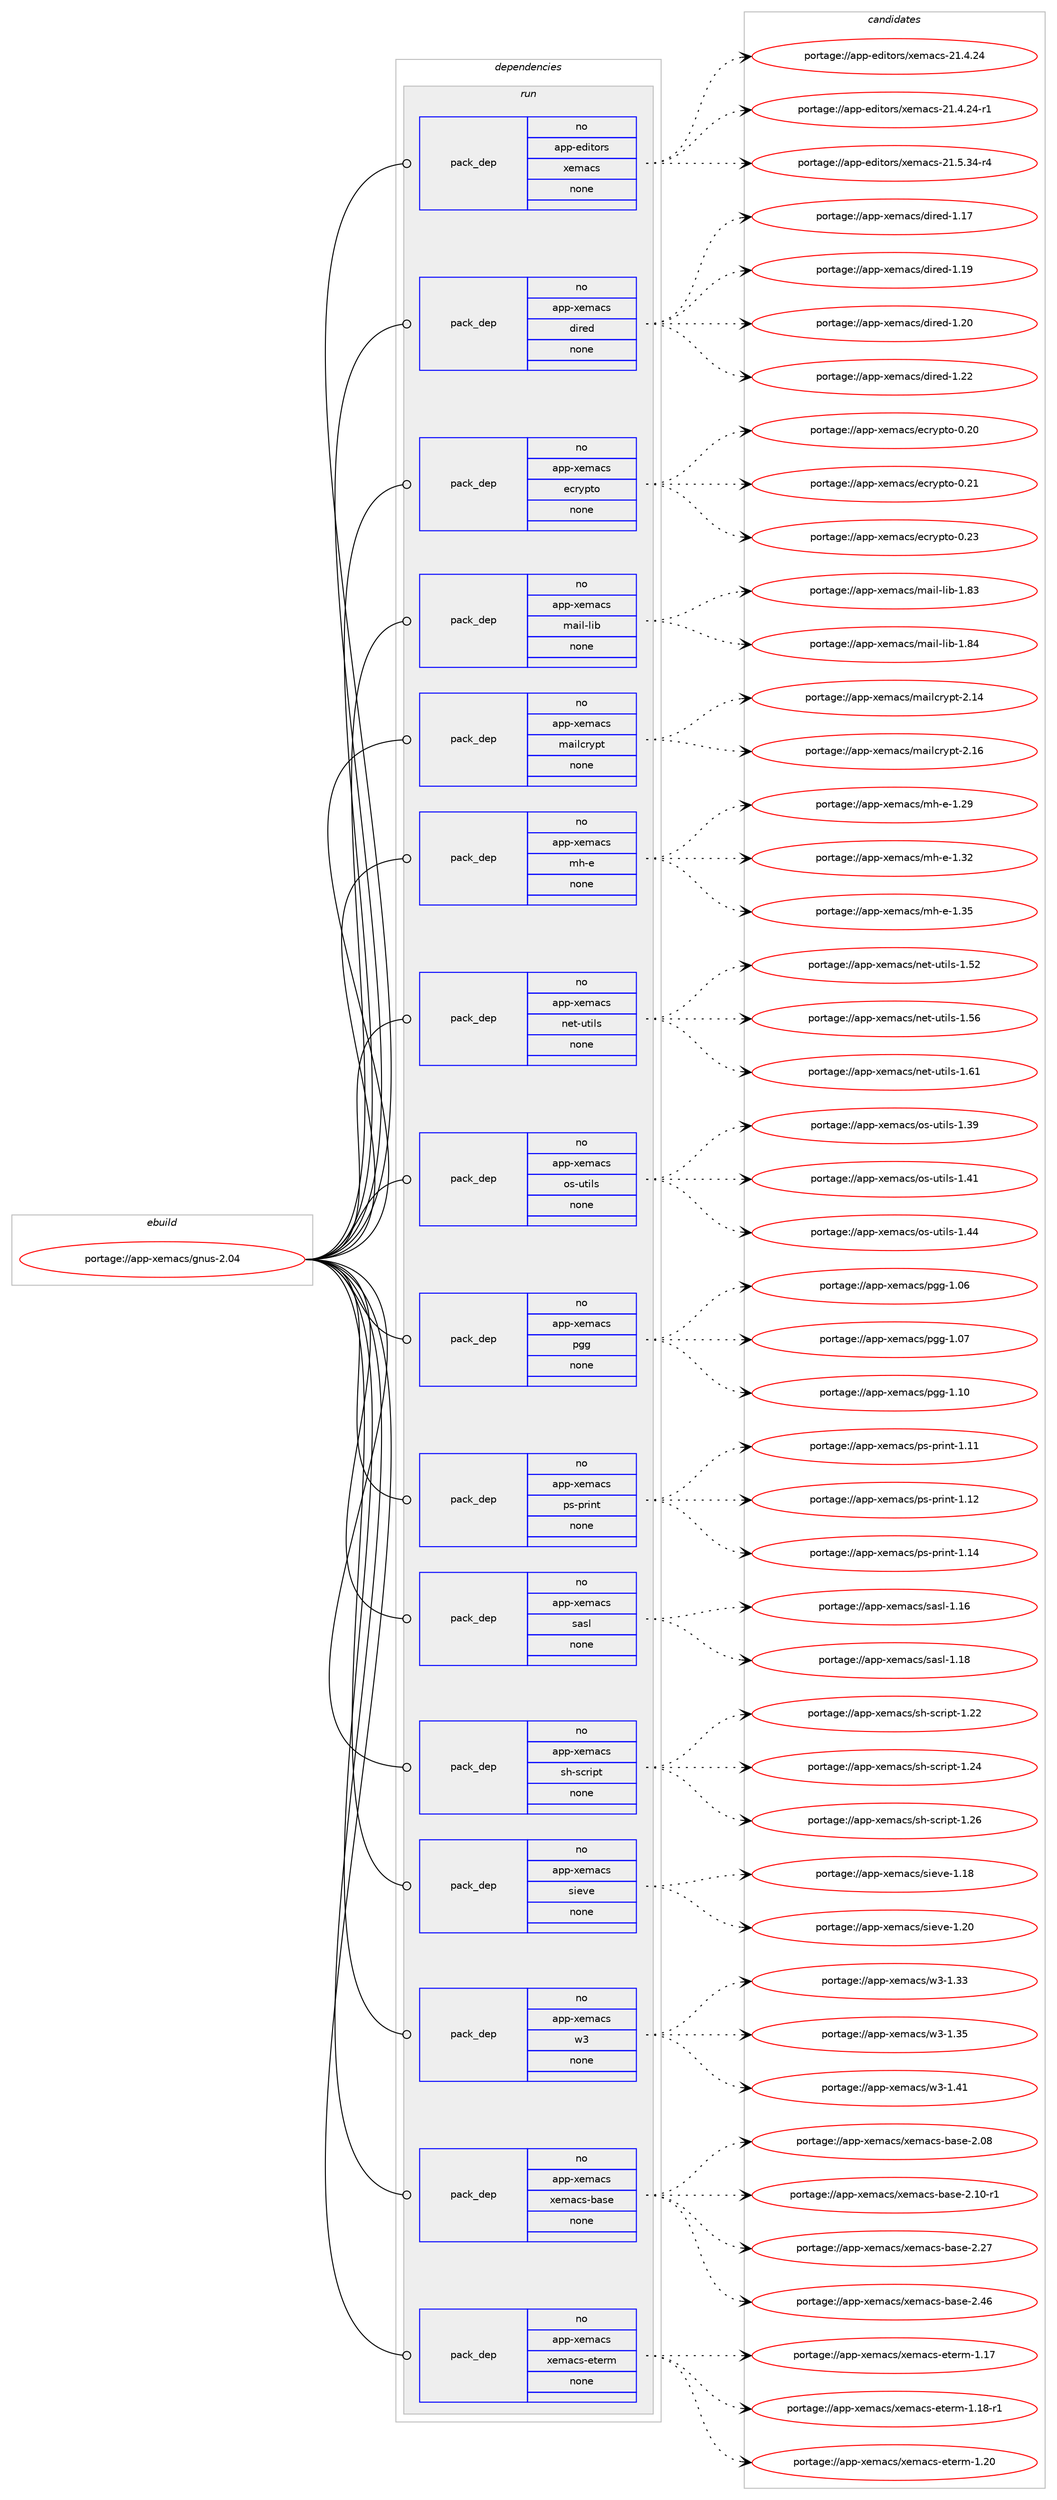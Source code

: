 digraph prolog {

# *************
# Graph options
# *************

newrank=true;
concentrate=true;
compound=true;
graph [rankdir=LR,fontname=Helvetica,fontsize=10,ranksep=1.5];#, ranksep=2.5, nodesep=0.2];
edge  [arrowhead=vee];
node  [fontname=Helvetica,fontsize=10];

# **********
# The ebuild
# **********

subgraph cluster_leftcol {
color=gray;
rank=same;
label=<<i>ebuild</i>>;
id [label="portage://app-xemacs/gnus-2.04", color=red, width=4, href="../app-xemacs/gnus-2.04.svg"];
}

# ****************
# The dependencies
# ****************

subgraph cluster_midcol {
color=gray;
label=<<i>dependencies</i>>;
subgraph cluster_compile {
fillcolor="#eeeeee";
style=filled;
label=<<i>compile</i>>;
}
subgraph cluster_compileandrun {
fillcolor="#eeeeee";
style=filled;
label=<<i>compile and run</i>>;
}
subgraph cluster_run {
fillcolor="#eeeeee";
style=filled;
label=<<i>run</i>>;
subgraph pack37782 {
dependency50625 [label=<<TABLE BORDER="0" CELLBORDER="1" CELLSPACING="0" CELLPADDING="4" WIDTH="220"><TR><TD ROWSPAN="6" CELLPADDING="30">pack_dep</TD></TR><TR><TD WIDTH="110">no</TD></TR><TR><TD>app-editors</TD></TR><TR><TD>xemacs</TD></TR><TR><TD>none</TD></TR><TR><TD></TD></TR></TABLE>>, shape=none, color=blue];
}
id:e -> dependency50625:w [weight=20,style="solid",arrowhead="odot"];
subgraph pack37783 {
dependency50626 [label=<<TABLE BORDER="0" CELLBORDER="1" CELLSPACING="0" CELLPADDING="4" WIDTH="220"><TR><TD ROWSPAN="6" CELLPADDING="30">pack_dep</TD></TR><TR><TD WIDTH="110">no</TD></TR><TR><TD>app-xemacs</TD></TR><TR><TD>dired</TD></TR><TR><TD>none</TD></TR><TR><TD></TD></TR></TABLE>>, shape=none, color=blue];
}
id:e -> dependency50626:w [weight=20,style="solid",arrowhead="odot"];
subgraph pack37784 {
dependency50627 [label=<<TABLE BORDER="0" CELLBORDER="1" CELLSPACING="0" CELLPADDING="4" WIDTH="220"><TR><TD ROWSPAN="6" CELLPADDING="30">pack_dep</TD></TR><TR><TD WIDTH="110">no</TD></TR><TR><TD>app-xemacs</TD></TR><TR><TD>ecrypto</TD></TR><TR><TD>none</TD></TR><TR><TD></TD></TR></TABLE>>, shape=none, color=blue];
}
id:e -> dependency50627:w [weight=20,style="solid",arrowhead="odot"];
subgraph pack37785 {
dependency50628 [label=<<TABLE BORDER="0" CELLBORDER="1" CELLSPACING="0" CELLPADDING="4" WIDTH="220"><TR><TD ROWSPAN="6" CELLPADDING="30">pack_dep</TD></TR><TR><TD WIDTH="110">no</TD></TR><TR><TD>app-xemacs</TD></TR><TR><TD>mail-lib</TD></TR><TR><TD>none</TD></TR><TR><TD></TD></TR></TABLE>>, shape=none, color=blue];
}
id:e -> dependency50628:w [weight=20,style="solid",arrowhead="odot"];
subgraph pack37786 {
dependency50629 [label=<<TABLE BORDER="0" CELLBORDER="1" CELLSPACING="0" CELLPADDING="4" WIDTH="220"><TR><TD ROWSPAN="6" CELLPADDING="30">pack_dep</TD></TR><TR><TD WIDTH="110">no</TD></TR><TR><TD>app-xemacs</TD></TR><TR><TD>mailcrypt</TD></TR><TR><TD>none</TD></TR><TR><TD></TD></TR></TABLE>>, shape=none, color=blue];
}
id:e -> dependency50629:w [weight=20,style="solid",arrowhead="odot"];
subgraph pack37787 {
dependency50630 [label=<<TABLE BORDER="0" CELLBORDER="1" CELLSPACING="0" CELLPADDING="4" WIDTH="220"><TR><TD ROWSPAN="6" CELLPADDING="30">pack_dep</TD></TR><TR><TD WIDTH="110">no</TD></TR><TR><TD>app-xemacs</TD></TR><TR><TD>mh-e</TD></TR><TR><TD>none</TD></TR><TR><TD></TD></TR></TABLE>>, shape=none, color=blue];
}
id:e -> dependency50630:w [weight=20,style="solid",arrowhead="odot"];
subgraph pack37788 {
dependency50631 [label=<<TABLE BORDER="0" CELLBORDER="1" CELLSPACING="0" CELLPADDING="4" WIDTH="220"><TR><TD ROWSPAN="6" CELLPADDING="30">pack_dep</TD></TR><TR><TD WIDTH="110">no</TD></TR><TR><TD>app-xemacs</TD></TR><TR><TD>net-utils</TD></TR><TR><TD>none</TD></TR><TR><TD></TD></TR></TABLE>>, shape=none, color=blue];
}
id:e -> dependency50631:w [weight=20,style="solid",arrowhead="odot"];
subgraph pack37789 {
dependency50632 [label=<<TABLE BORDER="0" CELLBORDER="1" CELLSPACING="0" CELLPADDING="4" WIDTH="220"><TR><TD ROWSPAN="6" CELLPADDING="30">pack_dep</TD></TR><TR><TD WIDTH="110">no</TD></TR><TR><TD>app-xemacs</TD></TR><TR><TD>os-utils</TD></TR><TR><TD>none</TD></TR><TR><TD></TD></TR></TABLE>>, shape=none, color=blue];
}
id:e -> dependency50632:w [weight=20,style="solid",arrowhead="odot"];
subgraph pack37790 {
dependency50633 [label=<<TABLE BORDER="0" CELLBORDER="1" CELLSPACING="0" CELLPADDING="4" WIDTH="220"><TR><TD ROWSPAN="6" CELLPADDING="30">pack_dep</TD></TR><TR><TD WIDTH="110">no</TD></TR><TR><TD>app-xemacs</TD></TR><TR><TD>pgg</TD></TR><TR><TD>none</TD></TR><TR><TD></TD></TR></TABLE>>, shape=none, color=blue];
}
id:e -> dependency50633:w [weight=20,style="solid",arrowhead="odot"];
subgraph pack37791 {
dependency50634 [label=<<TABLE BORDER="0" CELLBORDER="1" CELLSPACING="0" CELLPADDING="4" WIDTH="220"><TR><TD ROWSPAN="6" CELLPADDING="30">pack_dep</TD></TR><TR><TD WIDTH="110">no</TD></TR><TR><TD>app-xemacs</TD></TR><TR><TD>ps-print</TD></TR><TR><TD>none</TD></TR><TR><TD></TD></TR></TABLE>>, shape=none, color=blue];
}
id:e -> dependency50634:w [weight=20,style="solid",arrowhead="odot"];
subgraph pack37792 {
dependency50635 [label=<<TABLE BORDER="0" CELLBORDER="1" CELLSPACING="0" CELLPADDING="4" WIDTH="220"><TR><TD ROWSPAN="6" CELLPADDING="30">pack_dep</TD></TR><TR><TD WIDTH="110">no</TD></TR><TR><TD>app-xemacs</TD></TR><TR><TD>sasl</TD></TR><TR><TD>none</TD></TR><TR><TD></TD></TR></TABLE>>, shape=none, color=blue];
}
id:e -> dependency50635:w [weight=20,style="solid",arrowhead="odot"];
subgraph pack37793 {
dependency50636 [label=<<TABLE BORDER="0" CELLBORDER="1" CELLSPACING="0" CELLPADDING="4" WIDTH="220"><TR><TD ROWSPAN="6" CELLPADDING="30">pack_dep</TD></TR><TR><TD WIDTH="110">no</TD></TR><TR><TD>app-xemacs</TD></TR><TR><TD>sh-script</TD></TR><TR><TD>none</TD></TR><TR><TD></TD></TR></TABLE>>, shape=none, color=blue];
}
id:e -> dependency50636:w [weight=20,style="solid",arrowhead="odot"];
subgraph pack37794 {
dependency50637 [label=<<TABLE BORDER="0" CELLBORDER="1" CELLSPACING="0" CELLPADDING="4" WIDTH="220"><TR><TD ROWSPAN="6" CELLPADDING="30">pack_dep</TD></TR><TR><TD WIDTH="110">no</TD></TR><TR><TD>app-xemacs</TD></TR><TR><TD>sieve</TD></TR><TR><TD>none</TD></TR><TR><TD></TD></TR></TABLE>>, shape=none, color=blue];
}
id:e -> dependency50637:w [weight=20,style="solid",arrowhead="odot"];
subgraph pack37795 {
dependency50638 [label=<<TABLE BORDER="0" CELLBORDER="1" CELLSPACING="0" CELLPADDING="4" WIDTH="220"><TR><TD ROWSPAN="6" CELLPADDING="30">pack_dep</TD></TR><TR><TD WIDTH="110">no</TD></TR><TR><TD>app-xemacs</TD></TR><TR><TD>w3</TD></TR><TR><TD>none</TD></TR><TR><TD></TD></TR></TABLE>>, shape=none, color=blue];
}
id:e -> dependency50638:w [weight=20,style="solid",arrowhead="odot"];
subgraph pack37796 {
dependency50639 [label=<<TABLE BORDER="0" CELLBORDER="1" CELLSPACING="0" CELLPADDING="4" WIDTH="220"><TR><TD ROWSPAN="6" CELLPADDING="30">pack_dep</TD></TR><TR><TD WIDTH="110">no</TD></TR><TR><TD>app-xemacs</TD></TR><TR><TD>xemacs-base</TD></TR><TR><TD>none</TD></TR><TR><TD></TD></TR></TABLE>>, shape=none, color=blue];
}
id:e -> dependency50639:w [weight=20,style="solid",arrowhead="odot"];
subgraph pack37797 {
dependency50640 [label=<<TABLE BORDER="0" CELLBORDER="1" CELLSPACING="0" CELLPADDING="4" WIDTH="220"><TR><TD ROWSPAN="6" CELLPADDING="30">pack_dep</TD></TR><TR><TD WIDTH="110">no</TD></TR><TR><TD>app-xemacs</TD></TR><TR><TD>xemacs-eterm</TD></TR><TR><TD>none</TD></TR><TR><TD></TD></TR></TABLE>>, shape=none, color=blue];
}
id:e -> dependency50640:w [weight=20,style="solid",arrowhead="odot"];
}
}

# **************
# The candidates
# **************

subgraph cluster_choices {
rank=same;
color=gray;
label=<<i>candidates</i>>;

subgraph choice37782 {
color=black;
nodesep=1;
choiceportage97112112451011001051161111141154712010110997991154550494652465052 [label="portage://app-editors/xemacs-21.4.24", color=red, width=4,href="../app-editors/xemacs-21.4.24.svg"];
choiceportage971121124510110010511611111411547120101109979911545504946524650524511449 [label="portage://app-editors/xemacs-21.4.24-r1", color=red, width=4,href="../app-editors/xemacs-21.4.24-r1.svg"];
choiceportage971121124510110010511611111411547120101109979911545504946534651524511452 [label="portage://app-editors/xemacs-21.5.34-r4", color=red, width=4,href="../app-editors/xemacs-21.5.34-r4.svg"];
dependency50625:e -> choiceportage97112112451011001051161111141154712010110997991154550494652465052:w [style=dotted,weight="100"];
dependency50625:e -> choiceportage971121124510110010511611111411547120101109979911545504946524650524511449:w [style=dotted,weight="100"];
dependency50625:e -> choiceportage971121124510110010511611111411547120101109979911545504946534651524511452:w [style=dotted,weight="100"];
}
subgraph choice37783 {
color=black;
nodesep=1;
choiceportage97112112451201011099799115471001051141011004549464955 [label="portage://app-xemacs/dired-1.17", color=red, width=4,href="../app-xemacs/dired-1.17.svg"];
choiceportage97112112451201011099799115471001051141011004549464957 [label="portage://app-xemacs/dired-1.19", color=red, width=4,href="../app-xemacs/dired-1.19.svg"];
choiceportage97112112451201011099799115471001051141011004549465048 [label="portage://app-xemacs/dired-1.20", color=red, width=4,href="../app-xemacs/dired-1.20.svg"];
choiceportage97112112451201011099799115471001051141011004549465050 [label="portage://app-xemacs/dired-1.22", color=red, width=4,href="../app-xemacs/dired-1.22.svg"];
dependency50626:e -> choiceportage97112112451201011099799115471001051141011004549464955:w [style=dotted,weight="100"];
dependency50626:e -> choiceportage97112112451201011099799115471001051141011004549464957:w [style=dotted,weight="100"];
dependency50626:e -> choiceportage97112112451201011099799115471001051141011004549465048:w [style=dotted,weight="100"];
dependency50626:e -> choiceportage97112112451201011099799115471001051141011004549465050:w [style=dotted,weight="100"];
}
subgraph choice37784 {
color=black;
nodesep=1;
choiceportage9711211245120101109979911547101991141211121161114548465048 [label="portage://app-xemacs/ecrypto-0.20", color=red, width=4,href="../app-xemacs/ecrypto-0.20.svg"];
choiceportage9711211245120101109979911547101991141211121161114548465049 [label="portage://app-xemacs/ecrypto-0.21", color=red, width=4,href="../app-xemacs/ecrypto-0.21.svg"];
choiceportage9711211245120101109979911547101991141211121161114548465051 [label="portage://app-xemacs/ecrypto-0.23", color=red, width=4,href="../app-xemacs/ecrypto-0.23.svg"];
dependency50627:e -> choiceportage9711211245120101109979911547101991141211121161114548465048:w [style=dotted,weight="100"];
dependency50627:e -> choiceportage9711211245120101109979911547101991141211121161114548465049:w [style=dotted,weight="100"];
dependency50627:e -> choiceportage9711211245120101109979911547101991141211121161114548465051:w [style=dotted,weight="100"];
}
subgraph choice37785 {
color=black;
nodesep=1;
choiceportage97112112451201011099799115471099710510845108105984549465651 [label="portage://app-xemacs/mail-lib-1.83", color=red, width=4,href="../app-xemacs/mail-lib-1.83.svg"];
choiceportage97112112451201011099799115471099710510845108105984549465652 [label="portage://app-xemacs/mail-lib-1.84", color=red, width=4,href="../app-xemacs/mail-lib-1.84.svg"];
dependency50628:e -> choiceportage97112112451201011099799115471099710510845108105984549465651:w [style=dotted,weight="100"];
dependency50628:e -> choiceportage97112112451201011099799115471099710510845108105984549465652:w [style=dotted,weight="100"];
}
subgraph choice37786 {
color=black;
nodesep=1;
choiceportage971121124512010110997991154710997105108991141211121164550464952 [label="portage://app-xemacs/mailcrypt-2.14", color=red, width=4,href="../app-xemacs/mailcrypt-2.14.svg"];
choiceportage971121124512010110997991154710997105108991141211121164550464954 [label="portage://app-xemacs/mailcrypt-2.16", color=red, width=4,href="../app-xemacs/mailcrypt-2.16.svg"];
dependency50629:e -> choiceportage971121124512010110997991154710997105108991141211121164550464952:w [style=dotted,weight="100"];
dependency50629:e -> choiceportage971121124512010110997991154710997105108991141211121164550464954:w [style=dotted,weight="100"];
}
subgraph choice37787 {
color=black;
nodesep=1;
choiceportage9711211245120101109979911547109104451014549465057 [label="portage://app-xemacs/mh-e-1.29", color=red, width=4,href="../app-xemacs/mh-e-1.29.svg"];
choiceportage9711211245120101109979911547109104451014549465150 [label="portage://app-xemacs/mh-e-1.32", color=red, width=4,href="../app-xemacs/mh-e-1.32.svg"];
choiceportage9711211245120101109979911547109104451014549465153 [label="portage://app-xemacs/mh-e-1.35", color=red, width=4,href="../app-xemacs/mh-e-1.35.svg"];
dependency50630:e -> choiceportage9711211245120101109979911547109104451014549465057:w [style=dotted,weight="100"];
dependency50630:e -> choiceportage9711211245120101109979911547109104451014549465150:w [style=dotted,weight="100"];
dependency50630:e -> choiceportage9711211245120101109979911547109104451014549465153:w [style=dotted,weight="100"];
}
subgraph choice37788 {
color=black;
nodesep=1;
choiceportage9711211245120101109979911547110101116451171161051081154549465350 [label="portage://app-xemacs/net-utils-1.52", color=red, width=4,href="../app-xemacs/net-utils-1.52.svg"];
choiceportage9711211245120101109979911547110101116451171161051081154549465354 [label="portage://app-xemacs/net-utils-1.56", color=red, width=4,href="../app-xemacs/net-utils-1.56.svg"];
choiceportage9711211245120101109979911547110101116451171161051081154549465449 [label="portage://app-xemacs/net-utils-1.61", color=red, width=4,href="../app-xemacs/net-utils-1.61.svg"];
dependency50631:e -> choiceportage9711211245120101109979911547110101116451171161051081154549465350:w [style=dotted,weight="100"];
dependency50631:e -> choiceportage9711211245120101109979911547110101116451171161051081154549465354:w [style=dotted,weight="100"];
dependency50631:e -> choiceportage9711211245120101109979911547110101116451171161051081154549465449:w [style=dotted,weight="100"];
}
subgraph choice37789 {
color=black;
nodesep=1;
choiceportage9711211245120101109979911547111115451171161051081154549465157 [label="portage://app-xemacs/os-utils-1.39", color=red, width=4,href="../app-xemacs/os-utils-1.39.svg"];
choiceportage9711211245120101109979911547111115451171161051081154549465249 [label="portage://app-xemacs/os-utils-1.41", color=red, width=4,href="../app-xemacs/os-utils-1.41.svg"];
choiceportage9711211245120101109979911547111115451171161051081154549465252 [label="portage://app-xemacs/os-utils-1.44", color=red, width=4,href="../app-xemacs/os-utils-1.44.svg"];
dependency50632:e -> choiceportage9711211245120101109979911547111115451171161051081154549465157:w [style=dotted,weight="100"];
dependency50632:e -> choiceportage9711211245120101109979911547111115451171161051081154549465249:w [style=dotted,weight="100"];
dependency50632:e -> choiceportage9711211245120101109979911547111115451171161051081154549465252:w [style=dotted,weight="100"];
}
subgraph choice37790 {
color=black;
nodesep=1;
choiceportage97112112451201011099799115471121031034549464854 [label="portage://app-xemacs/pgg-1.06", color=red, width=4,href="../app-xemacs/pgg-1.06.svg"];
choiceportage97112112451201011099799115471121031034549464855 [label="portage://app-xemacs/pgg-1.07", color=red, width=4,href="../app-xemacs/pgg-1.07.svg"];
choiceportage97112112451201011099799115471121031034549464948 [label="portage://app-xemacs/pgg-1.10", color=red, width=4,href="../app-xemacs/pgg-1.10.svg"];
dependency50633:e -> choiceportage97112112451201011099799115471121031034549464854:w [style=dotted,weight="100"];
dependency50633:e -> choiceportage97112112451201011099799115471121031034549464855:w [style=dotted,weight="100"];
dependency50633:e -> choiceportage97112112451201011099799115471121031034549464948:w [style=dotted,weight="100"];
}
subgraph choice37791 {
color=black;
nodesep=1;
choiceportage9711211245120101109979911547112115451121141051101164549464949 [label="portage://app-xemacs/ps-print-1.11", color=red, width=4,href="../app-xemacs/ps-print-1.11.svg"];
choiceportage9711211245120101109979911547112115451121141051101164549464950 [label="portage://app-xemacs/ps-print-1.12", color=red, width=4,href="../app-xemacs/ps-print-1.12.svg"];
choiceportage9711211245120101109979911547112115451121141051101164549464952 [label="portage://app-xemacs/ps-print-1.14", color=red, width=4,href="../app-xemacs/ps-print-1.14.svg"];
dependency50634:e -> choiceportage9711211245120101109979911547112115451121141051101164549464949:w [style=dotted,weight="100"];
dependency50634:e -> choiceportage9711211245120101109979911547112115451121141051101164549464950:w [style=dotted,weight="100"];
dependency50634:e -> choiceportage9711211245120101109979911547112115451121141051101164549464952:w [style=dotted,weight="100"];
}
subgraph choice37792 {
color=black;
nodesep=1;
choiceportage9711211245120101109979911547115971151084549464954 [label="portage://app-xemacs/sasl-1.16", color=red, width=4,href="../app-xemacs/sasl-1.16.svg"];
choiceportage9711211245120101109979911547115971151084549464956 [label="portage://app-xemacs/sasl-1.18", color=red, width=4,href="../app-xemacs/sasl-1.18.svg"];
dependency50635:e -> choiceportage9711211245120101109979911547115971151084549464954:w [style=dotted,weight="100"];
dependency50635:e -> choiceportage9711211245120101109979911547115971151084549464956:w [style=dotted,weight="100"];
}
subgraph choice37793 {
color=black;
nodesep=1;
choiceportage971121124512010110997991154711510445115991141051121164549465050 [label="portage://app-xemacs/sh-script-1.22", color=red, width=4,href="../app-xemacs/sh-script-1.22.svg"];
choiceportage971121124512010110997991154711510445115991141051121164549465052 [label="portage://app-xemacs/sh-script-1.24", color=red, width=4,href="../app-xemacs/sh-script-1.24.svg"];
choiceportage971121124512010110997991154711510445115991141051121164549465054 [label="portage://app-xemacs/sh-script-1.26", color=red, width=4,href="../app-xemacs/sh-script-1.26.svg"];
dependency50636:e -> choiceportage971121124512010110997991154711510445115991141051121164549465050:w [style=dotted,weight="100"];
dependency50636:e -> choiceportage971121124512010110997991154711510445115991141051121164549465052:w [style=dotted,weight="100"];
dependency50636:e -> choiceportage971121124512010110997991154711510445115991141051121164549465054:w [style=dotted,weight="100"];
}
subgraph choice37794 {
color=black;
nodesep=1;
choiceportage97112112451201011099799115471151051011181014549464956 [label="portage://app-xemacs/sieve-1.18", color=red, width=4,href="../app-xemacs/sieve-1.18.svg"];
choiceportage97112112451201011099799115471151051011181014549465048 [label="portage://app-xemacs/sieve-1.20", color=red, width=4,href="../app-xemacs/sieve-1.20.svg"];
dependency50637:e -> choiceportage97112112451201011099799115471151051011181014549464956:w [style=dotted,weight="100"];
dependency50637:e -> choiceportage97112112451201011099799115471151051011181014549465048:w [style=dotted,weight="100"];
}
subgraph choice37795 {
color=black;
nodesep=1;
choiceportage9711211245120101109979911547119514549465151 [label="portage://app-xemacs/w3-1.33", color=red, width=4,href="../app-xemacs/w3-1.33.svg"];
choiceportage9711211245120101109979911547119514549465153 [label="portage://app-xemacs/w3-1.35", color=red, width=4,href="../app-xemacs/w3-1.35.svg"];
choiceportage9711211245120101109979911547119514549465249 [label="portage://app-xemacs/w3-1.41", color=red, width=4,href="../app-xemacs/w3-1.41.svg"];
dependency50638:e -> choiceportage9711211245120101109979911547119514549465151:w [style=dotted,weight="100"];
dependency50638:e -> choiceportage9711211245120101109979911547119514549465153:w [style=dotted,weight="100"];
dependency50638:e -> choiceportage9711211245120101109979911547119514549465249:w [style=dotted,weight="100"];
}
subgraph choice37796 {
color=black;
nodesep=1;
choiceportage971121124512010110997991154712010110997991154598971151014550464856 [label="portage://app-xemacs/xemacs-base-2.08", color=red, width=4,href="../app-xemacs/xemacs-base-2.08.svg"];
choiceportage9711211245120101109979911547120101109979911545989711510145504649484511449 [label="portage://app-xemacs/xemacs-base-2.10-r1", color=red, width=4,href="../app-xemacs/xemacs-base-2.10-r1.svg"];
choiceportage971121124512010110997991154712010110997991154598971151014550465055 [label="portage://app-xemacs/xemacs-base-2.27", color=red, width=4,href="../app-xemacs/xemacs-base-2.27.svg"];
choiceportage971121124512010110997991154712010110997991154598971151014550465254 [label="portage://app-xemacs/xemacs-base-2.46", color=red, width=4,href="../app-xemacs/xemacs-base-2.46.svg"];
dependency50639:e -> choiceportage971121124512010110997991154712010110997991154598971151014550464856:w [style=dotted,weight="100"];
dependency50639:e -> choiceportage9711211245120101109979911547120101109979911545989711510145504649484511449:w [style=dotted,weight="100"];
dependency50639:e -> choiceportage971121124512010110997991154712010110997991154598971151014550465055:w [style=dotted,weight="100"];
dependency50639:e -> choiceportage971121124512010110997991154712010110997991154598971151014550465254:w [style=dotted,weight="100"];
}
subgraph choice37797 {
color=black;
nodesep=1;
choiceportage97112112451201011099799115471201011099799115451011161011141094549464955 [label="portage://app-xemacs/xemacs-eterm-1.17", color=red, width=4,href="../app-xemacs/xemacs-eterm-1.17.svg"];
choiceportage971121124512010110997991154712010110997991154510111610111410945494649564511449 [label="portage://app-xemacs/xemacs-eterm-1.18-r1", color=red, width=4,href="../app-xemacs/xemacs-eterm-1.18-r1.svg"];
choiceportage97112112451201011099799115471201011099799115451011161011141094549465048 [label="portage://app-xemacs/xemacs-eterm-1.20", color=red, width=4,href="../app-xemacs/xemacs-eterm-1.20.svg"];
dependency50640:e -> choiceportage97112112451201011099799115471201011099799115451011161011141094549464955:w [style=dotted,weight="100"];
dependency50640:e -> choiceportage971121124512010110997991154712010110997991154510111610111410945494649564511449:w [style=dotted,weight="100"];
dependency50640:e -> choiceportage97112112451201011099799115471201011099799115451011161011141094549465048:w [style=dotted,weight="100"];
}
}

}
